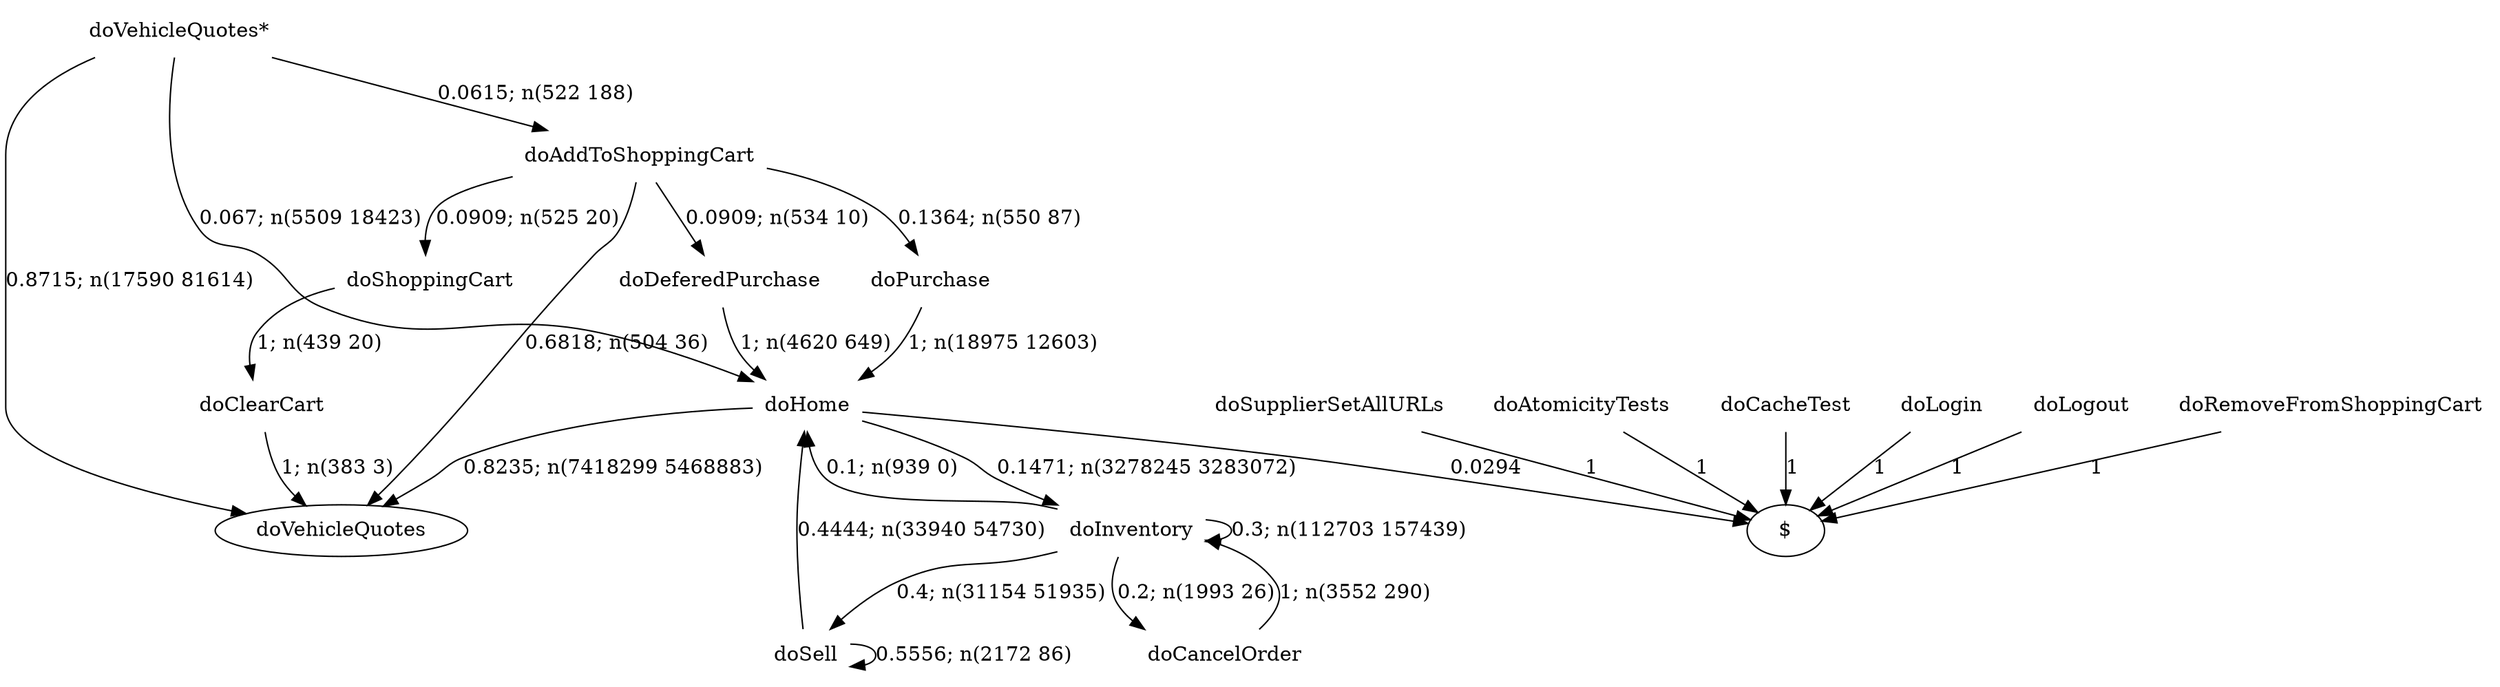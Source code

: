 digraph G {"doVehicleQuotes*" [label="doVehicleQuotes*",shape=none];"doSupplierSetAllURLs" [label="doSupplierSetAllURLs",shape=none];"doAtomicityTests" [label="doAtomicityTests",shape=none];"doCacheTest" [label="doCacheTest",shape=none];"doLogin" [label="doLogin",shape=none];"doAddToShoppingCart" [label="doAddToShoppingCart",shape=none];"doDeferedPurchase" [label="doDeferedPurchase",shape=none];"doHome" [label="doHome",shape=none];"doShoppingCart" [label="doShoppingCart",shape=none];"doClearCart" [label="doClearCart",shape=none];"doPurchase" [label="doPurchase",shape=none];"doInventory" [label="doInventory",shape=none];"doSell" [label="doSell",shape=none];"doLogout" [label="doLogout",shape=none];"doCancelOrder" [label="doCancelOrder",shape=none];"doRemoveFromShoppingCart" [label="doRemoveFromShoppingCart",shape=none];"doVehicleQuotes*"->"doVehicleQuotes" [style=solid,label="0.8715; n(17590 81614)"];"doVehicleQuotes*"->"doAddToShoppingCart" [style=solid,label="0.0615; n(522 188)"];"doVehicleQuotes*"->"doHome" [style=solid,label="0.067; n(5509 18423)"];"doSupplierSetAllURLs"->"$" [style=solid,label="1"];"doAtomicityTests"->"$" [style=solid,label="1"];"doCacheTest"->"$" [style=solid,label="1"];"doLogin"->"$" [style=solid,label="1"];"doAddToShoppingCart"->"doVehicleQuotes" [style=solid,label="0.6818; n(504 36)"];"doAddToShoppingCart"->"doDeferedPurchase" [style=solid,label="0.0909; n(534 10)"];"doAddToShoppingCart"->"doShoppingCart" [style=solid,label="0.0909; n(525 20)"];"doAddToShoppingCart"->"doPurchase" [style=solid,label="0.1364; n(550 87)"];"doDeferedPurchase"->"doHome" [style=solid,label="1; n(4620 649)"];"doHome"->"doVehicleQuotes" [style=solid,label="0.8235; n(7418299 5468883)"];"doHome"->"doInventory" [style=solid,label="0.1471; n(3278245 3283072)"];"doHome"->"$" [style=solid,label="0.0294"];"doShoppingCart"->"doClearCart" [style=solid,label="1; n(439 20)"];"doClearCart"->"doVehicleQuotes" [style=solid,label="1; n(383 3)"];"doPurchase"->"doHome" [style=solid,label="1; n(18975 12603)"];"doInventory"->"doHome" [style=solid,label="0.1; n(939 0)"];"doInventory"->"doInventory" [style=solid,label="0.3; n(112703 157439)"];"doInventory"->"doSell" [style=solid,label="0.4; n(31154 51935)"];"doInventory"->"doCancelOrder" [style=solid,label="0.2; n(1993 26)"];"doSell"->"doHome" [style=solid,label="0.4444; n(33940 54730)"];"doSell"->"doSell" [style=solid,label="0.5556; n(2172 86)"];"doLogout"->"$" [style=solid,label="1"];"doCancelOrder"->"doInventory" [style=solid,label="1; n(3552 290)"];"doRemoveFromShoppingCart"->"$" [style=solid,label="1"];}